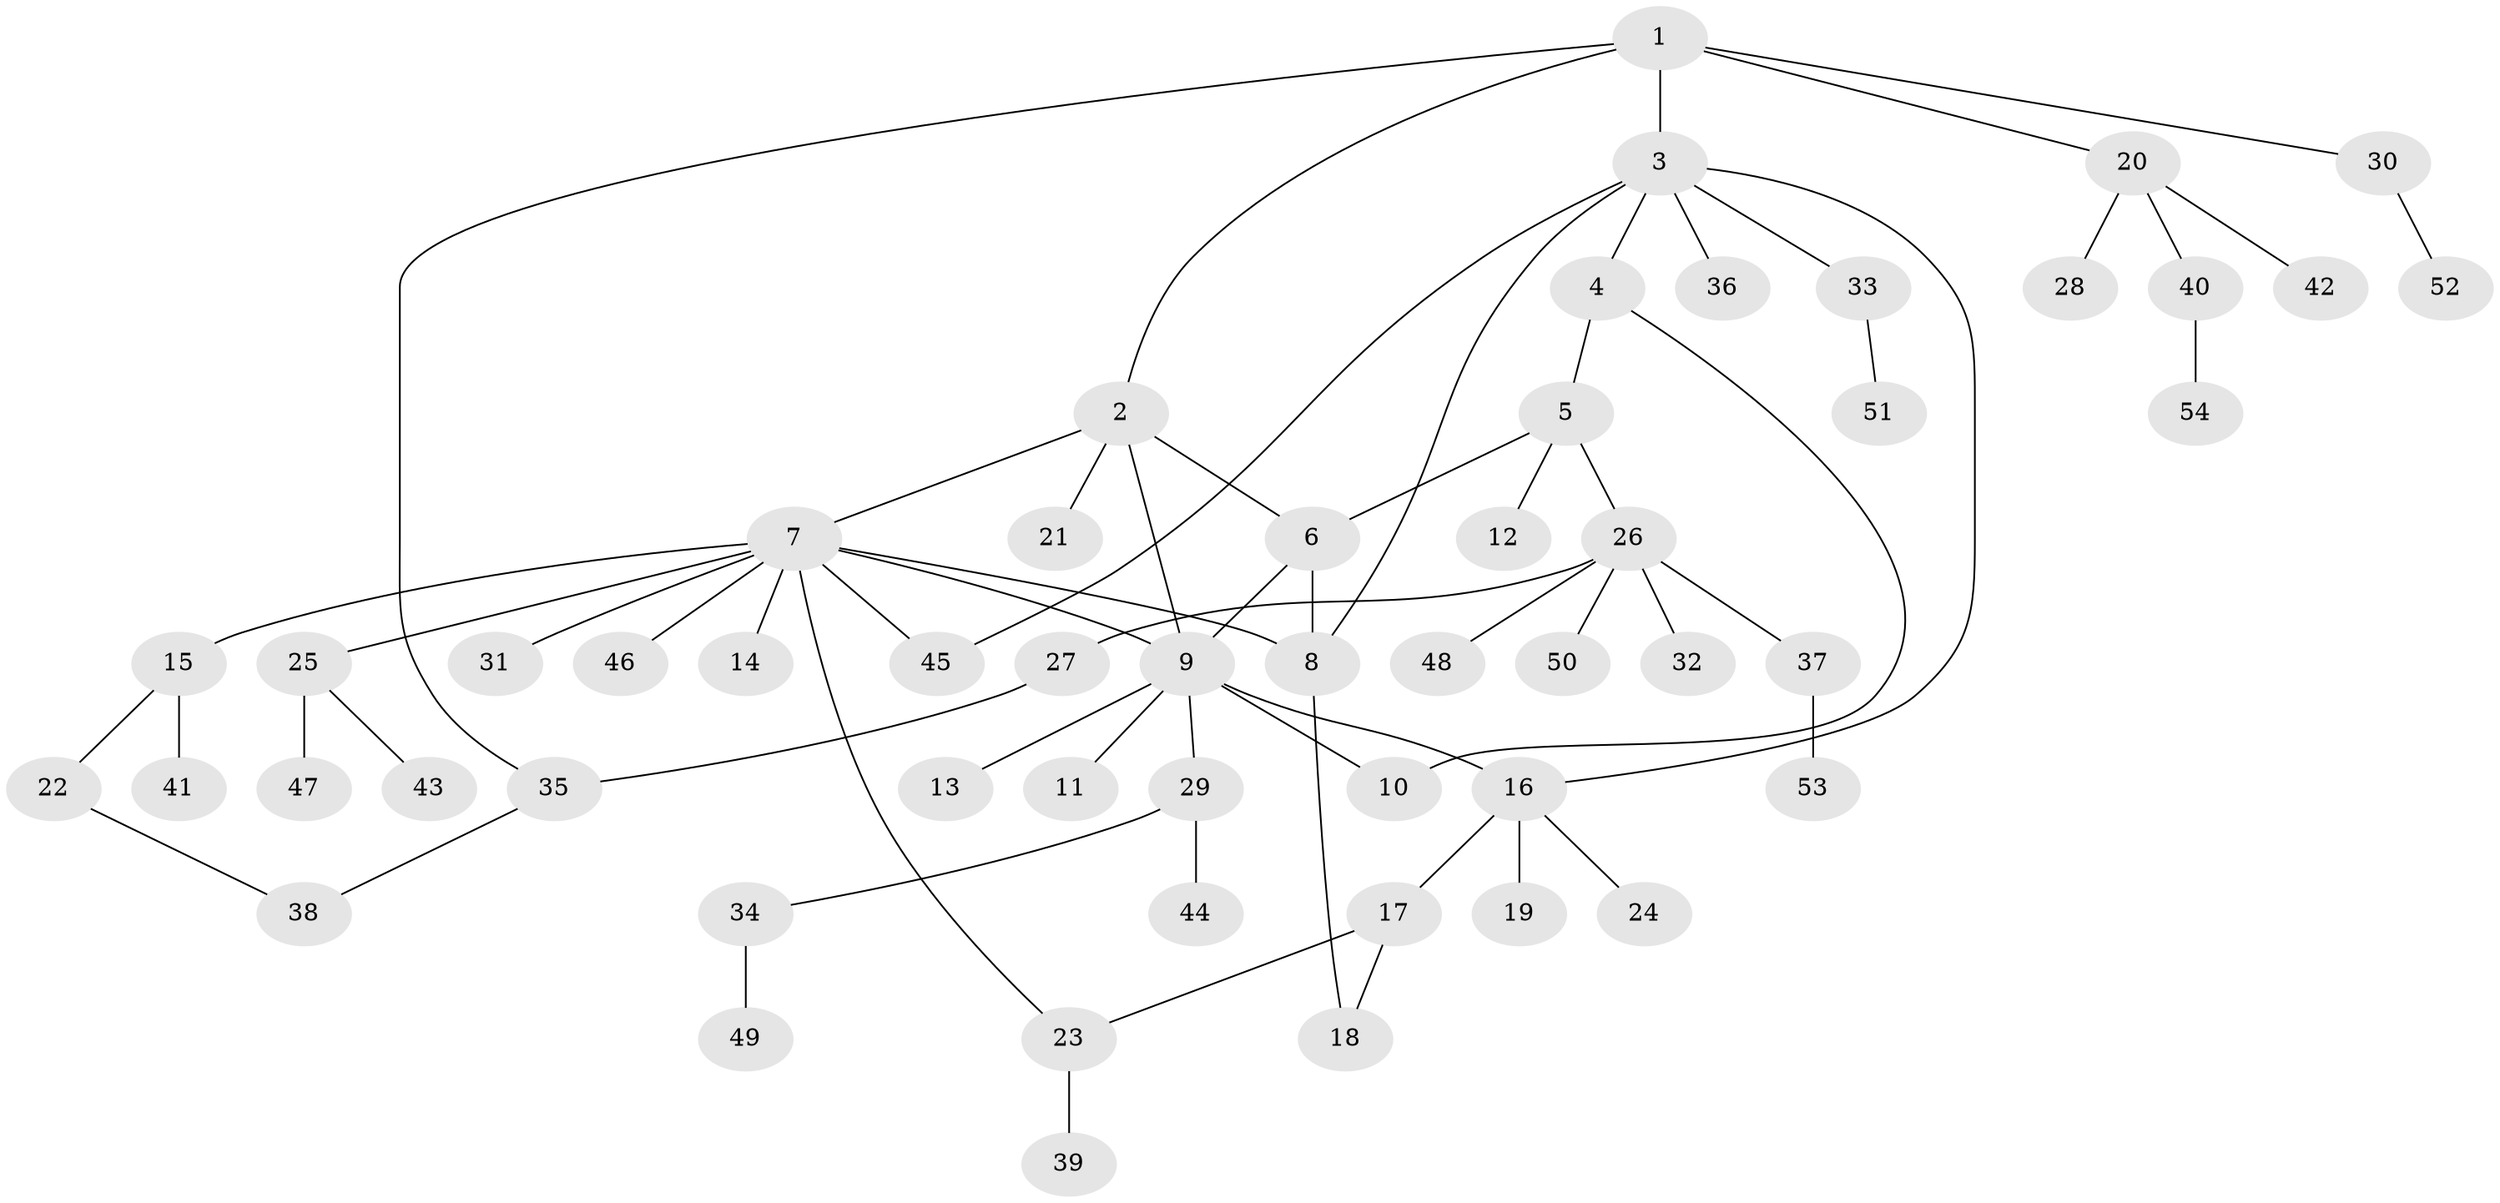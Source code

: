 // Generated by graph-tools (version 1.1) at 2025/50/03/09/25 03:50:30]
// undirected, 54 vertices, 65 edges
graph export_dot {
graph [start="1"]
  node [color=gray90,style=filled];
  1;
  2;
  3;
  4;
  5;
  6;
  7;
  8;
  9;
  10;
  11;
  12;
  13;
  14;
  15;
  16;
  17;
  18;
  19;
  20;
  21;
  22;
  23;
  24;
  25;
  26;
  27;
  28;
  29;
  30;
  31;
  32;
  33;
  34;
  35;
  36;
  37;
  38;
  39;
  40;
  41;
  42;
  43;
  44;
  45;
  46;
  47;
  48;
  49;
  50;
  51;
  52;
  53;
  54;
  1 -- 2;
  1 -- 3;
  1 -- 20;
  1 -- 30;
  1 -- 35;
  2 -- 6;
  2 -- 7;
  2 -- 9;
  2 -- 21;
  3 -- 4;
  3 -- 8;
  3 -- 16;
  3 -- 33;
  3 -- 36;
  3 -- 45;
  4 -- 5;
  4 -- 10;
  5 -- 6;
  5 -- 12;
  5 -- 26;
  6 -- 8;
  6 -- 9;
  7 -- 8;
  7 -- 9;
  7 -- 14;
  7 -- 15;
  7 -- 23;
  7 -- 25;
  7 -- 31;
  7 -- 45;
  7 -- 46;
  8 -- 18;
  9 -- 10;
  9 -- 11;
  9 -- 13;
  9 -- 16;
  9 -- 29;
  15 -- 22;
  15 -- 41;
  16 -- 17;
  16 -- 19;
  16 -- 24;
  17 -- 18;
  17 -- 23;
  20 -- 28;
  20 -- 40;
  20 -- 42;
  22 -- 38;
  23 -- 39;
  25 -- 43;
  25 -- 47;
  26 -- 27;
  26 -- 32;
  26 -- 37;
  26 -- 48;
  26 -- 50;
  27 -- 35;
  29 -- 34;
  29 -- 44;
  30 -- 52;
  33 -- 51;
  34 -- 49;
  35 -- 38;
  37 -- 53;
  40 -- 54;
}
